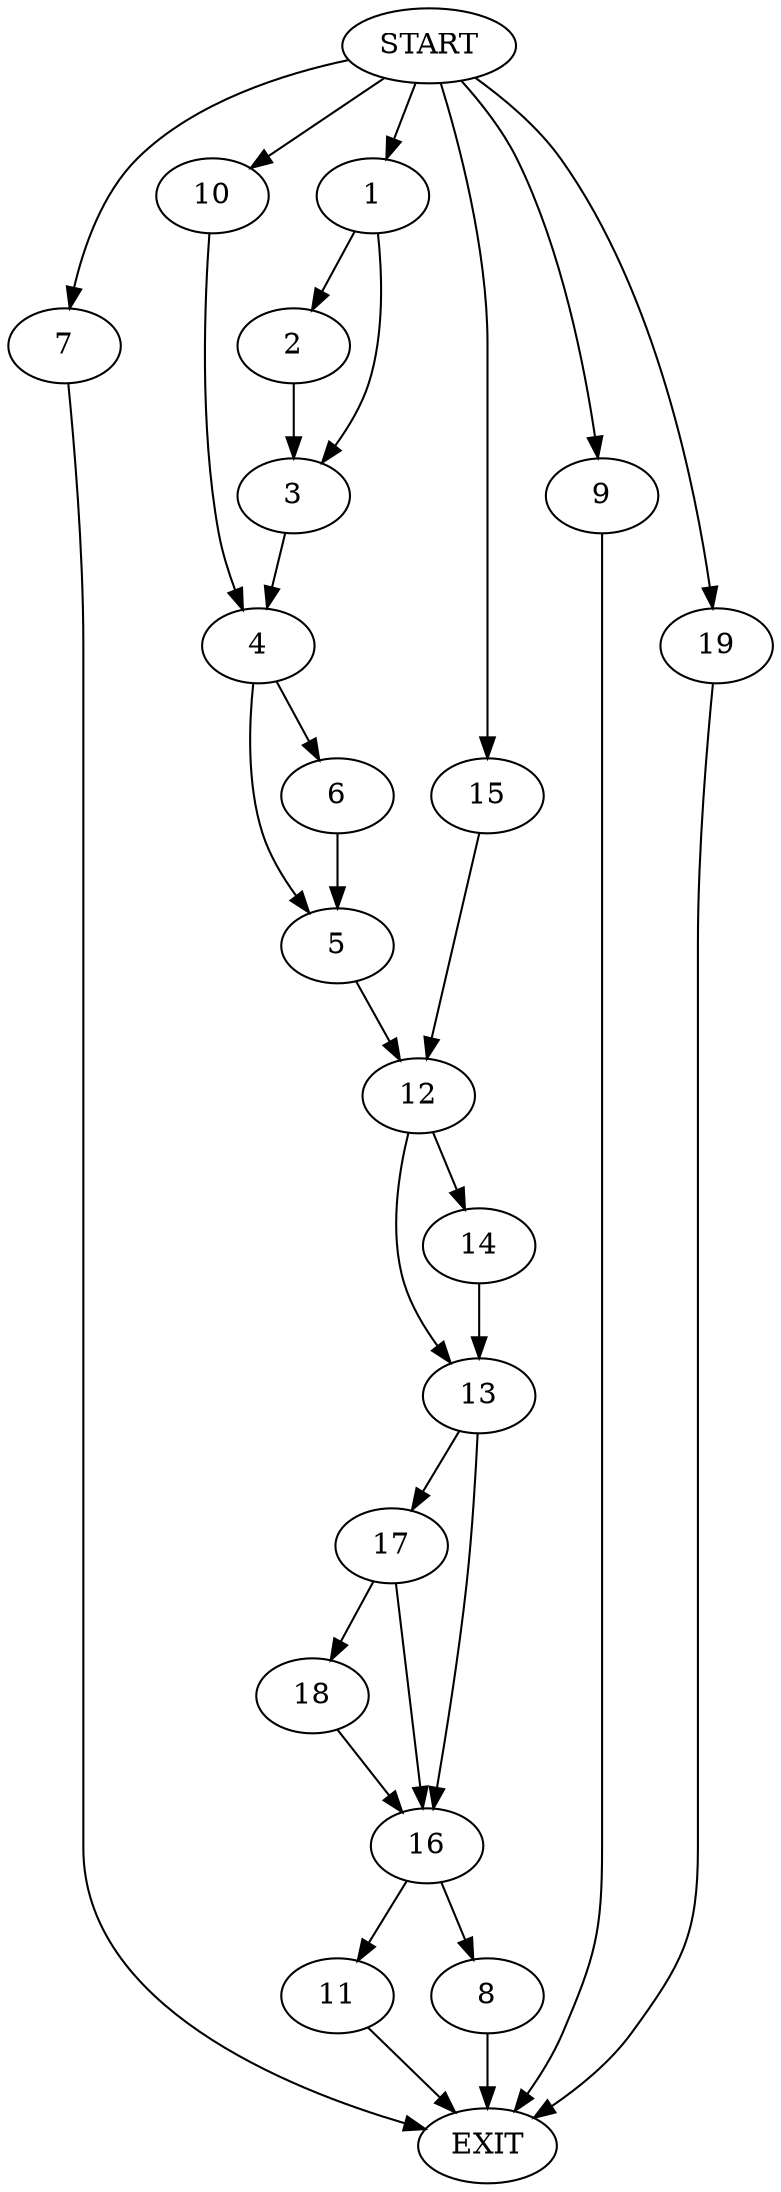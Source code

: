 digraph {
0 [label="START"]
20 [label="EXIT"]
0 -> 1
1 -> 2
1 -> 3
3 -> 4
2 -> 3
4 -> 5
4 -> 6
0 -> 7
7 -> 20
8 -> 20
0 -> 9
9 -> 20
0 -> 10
10 -> 4
11 -> 20
6 -> 5
5 -> 12
12 -> 13
12 -> 14
0 -> 15
15 -> 12
13 -> 16
13 -> 17
14 -> 13
17 -> 16
17 -> 18
16 -> 11
16 -> 8
18 -> 16
0 -> 19
19 -> 20
}
